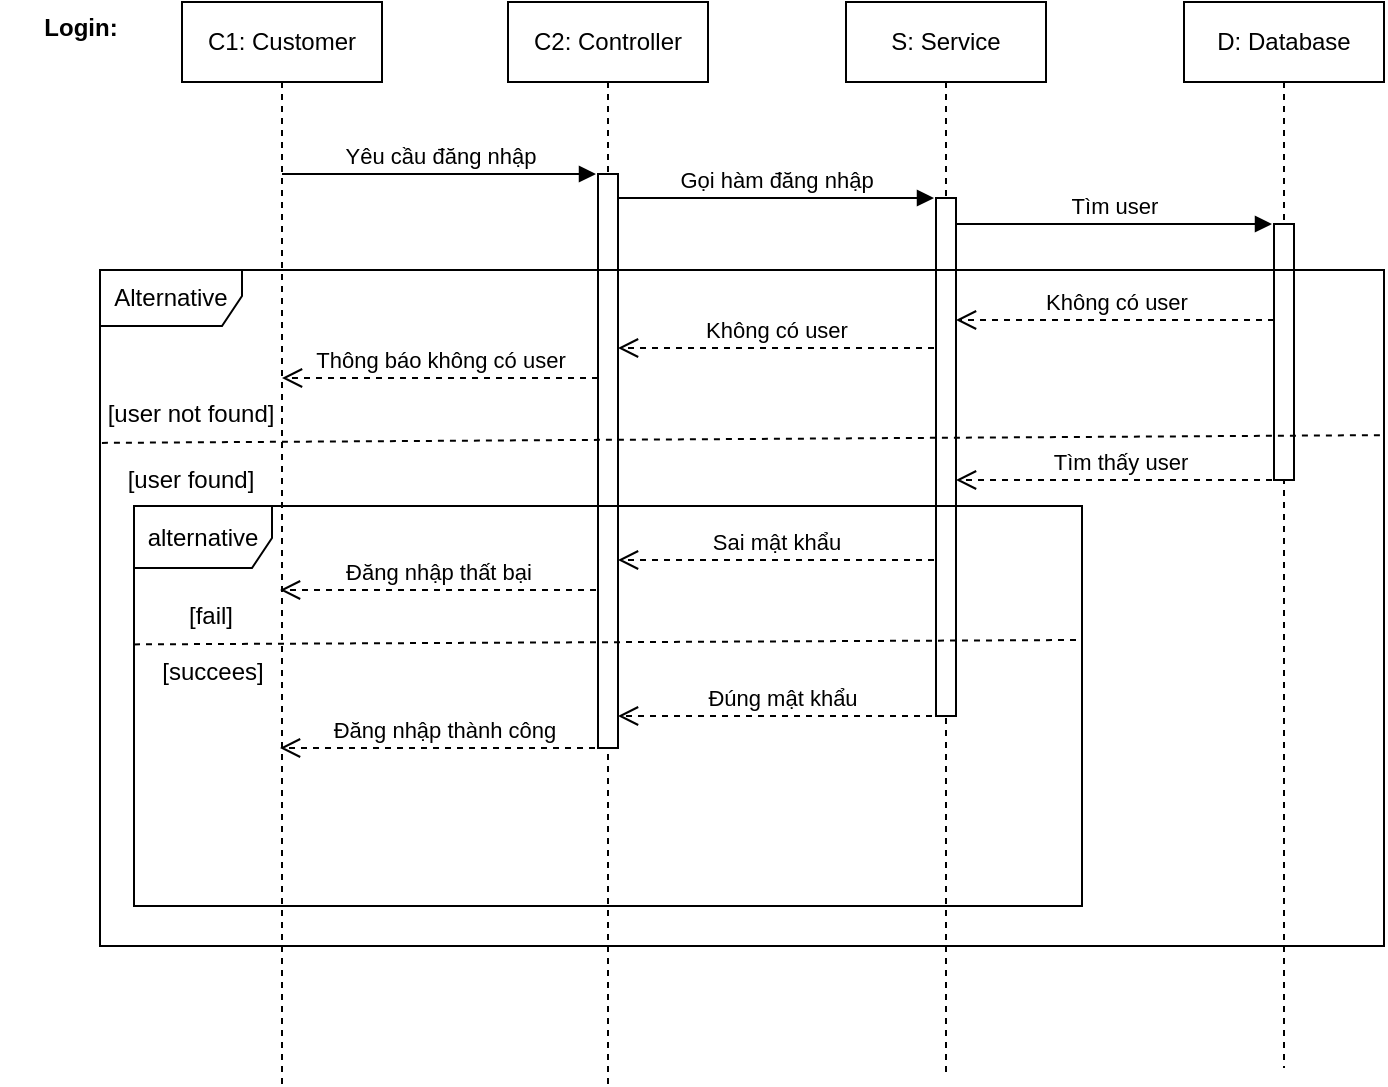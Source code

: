 <mxfile version="24.0.5" type="github" pages="5">
  <diagram name="Page-1" id="cwaftNqGGhww4dRxVNXx">
    <mxGraphModel dx="1008" dy="621" grid="0" gridSize="10" guides="1" tooltips="1" connect="1" arrows="1" fold="1" page="1" pageScale="1" pageWidth="850" pageHeight="1100" math="0" shadow="0">
      <root>
        <mxCell id="0" />
        <mxCell id="1" parent="0" />
        <mxCell id="pTzcrtFzbdBowhnePJDe-1" value="C2: Controller" style="shape=umlLifeline;perimeter=lifelinePerimeter;whiteSpace=wrap;html=1;container=1;dropTarget=0;collapsible=0;recursiveResize=0;outlineConnect=0;portConstraint=eastwest;newEdgeStyle={&quot;curved&quot;:0,&quot;rounded&quot;:0};" parent="1" vertex="1">
          <mxGeometry x="269" y="70" width="100" height="541" as="geometry" />
        </mxCell>
        <mxCell id="pTzcrtFzbdBowhnePJDe-43" value="" style="html=1;points=[[0,0,0,0,5],[0,1,0,0,-5],[1,0,0,0,5],[1,1,0,0,-5]];perimeter=orthogonalPerimeter;outlineConnect=0;targetShapes=umlLifeline;portConstraint=eastwest;newEdgeStyle={&quot;curved&quot;:0,&quot;rounded&quot;:0};" parent="pTzcrtFzbdBowhnePJDe-1" vertex="1">
          <mxGeometry x="45" y="86" width="10" height="287" as="geometry" />
        </mxCell>
        <mxCell id="pTzcrtFzbdBowhnePJDe-2" value="S: Service" style="shape=umlLifeline;perimeter=lifelinePerimeter;whiteSpace=wrap;html=1;container=1;dropTarget=0;collapsible=0;recursiveResize=0;outlineConnect=0;portConstraint=eastwest;newEdgeStyle={&quot;curved&quot;:0,&quot;rounded&quot;:0};" parent="1" vertex="1">
          <mxGeometry x="438" y="70" width="100" height="538" as="geometry" />
        </mxCell>
        <mxCell id="pTzcrtFzbdBowhnePJDe-42" value="" style="html=1;points=[[0,0,0,0,5],[0,1,0,0,-5],[1,0,0,0,5],[1,1,0,0,-5]];perimeter=orthogonalPerimeter;outlineConnect=0;targetShapes=umlLifeline;portConstraint=eastwest;newEdgeStyle={&quot;curved&quot;:0,&quot;rounded&quot;:0};" parent="pTzcrtFzbdBowhnePJDe-2" vertex="1">
          <mxGeometry x="45" y="98" width="10" height="259" as="geometry" />
        </mxCell>
        <mxCell id="pTzcrtFzbdBowhnePJDe-3" value="D: Database" style="shape=umlLifeline;perimeter=lifelinePerimeter;whiteSpace=wrap;html=1;container=1;dropTarget=0;collapsible=0;recursiveResize=0;outlineConnect=0;portConstraint=eastwest;newEdgeStyle={&quot;curved&quot;:0,&quot;rounded&quot;:0};" parent="1" vertex="1">
          <mxGeometry x="607" y="70" width="100" height="533" as="geometry" />
        </mxCell>
        <mxCell id="pTzcrtFzbdBowhnePJDe-41" value="" style="html=1;points=[[0,0,0,0,5],[0,1,0,0,-5],[1,0,0,0,5],[1,1,0,0,-5]];perimeter=orthogonalPerimeter;outlineConnect=0;targetShapes=umlLifeline;portConstraint=eastwest;newEdgeStyle={&quot;curved&quot;:0,&quot;rounded&quot;:0};" parent="pTzcrtFzbdBowhnePJDe-3" vertex="1">
          <mxGeometry x="45" y="111" width="10" height="128" as="geometry" />
        </mxCell>
        <mxCell id="pTzcrtFzbdBowhnePJDe-15" value="Login:" style="text;align=center;fontStyle=1;verticalAlign=middle;spacingLeft=3;spacingRight=3;strokeColor=none;rotatable=0;points=[[0,0.5],[1,0.5]];portConstraint=eastwest;html=1;" parent="1" vertex="1">
          <mxGeometry x="15" y="70" width="80" height="26" as="geometry" />
        </mxCell>
        <mxCell id="pTzcrtFzbdBowhnePJDe-19" value="Yêu cầu đăng nhập" style="html=1;verticalAlign=bottom;endArrow=block;curved=0;rounded=0;" parent="1" edge="1">
          <mxGeometry width="80" relative="1" as="geometry">
            <mxPoint x="156" y="156" as="sourcePoint" />
            <mxPoint x="313" y="156" as="targetPoint" />
          </mxGeometry>
        </mxCell>
        <mxCell id="pTzcrtFzbdBowhnePJDe-21" value="Gọi hàm đăng nhập" style="html=1;verticalAlign=bottom;endArrow=block;curved=0;rounded=0;" parent="1" edge="1">
          <mxGeometry width="80" relative="1" as="geometry">
            <mxPoint x="324" y="168" as="sourcePoint" />
            <mxPoint x="482" y="168" as="targetPoint" />
          </mxGeometry>
        </mxCell>
        <mxCell id="pTzcrtFzbdBowhnePJDe-23" value="Tìm user" style="html=1;verticalAlign=bottom;endArrow=block;curved=0;rounded=0;" parent="1" edge="1">
          <mxGeometry width="80" relative="1" as="geometry">
            <mxPoint x="493" y="181" as="sourcePoint" />
            <mxPoint x="651" y="181" as="targetPoint" />
          </mxGeometry>
        </mxCell>
        <mxCell id="pTzcrtFzbdBowhnePJDe-24" value="Alternative" style="shape=umlFrame;whiteSpace=wrap;html=1;pointerEvents=0;width=71;height=28;" parent="1" vertex="1">
          <mxGeometry x="65" y="204" width="642" height="338" as="geometry" />
        </mxCell>
        <mxCell id="pTzcrtFzbdBowhnePJDe-25" value="" style="endArrow=none;dashed=1;html=1;rounded=0;entryX=0.999;entryY=0.333;entryDx=0;entryDy=0;entryPerimeter=0;exitX=0.002;exitY=0.35;exitDx=0;exitDy=0;exitPerimeter=0;" parent="1" edge="1">
          <mxGeometry width="50" height="50" relative="1" as="geometry">
            <mxPoint x="65.964" y="290.44" as="sourcePoint" />
            <mxPoint x="706.038" y="286.564" as="targetPoint" />
          </mxGeometry>
        </mxCell>
        <mxCell id="pTzcrtFzbdBowhnePJDe-26" value="Không có user" style="html=1;verticalAlign=bottom;endArrow=open;dashed=1;endSize=8;curved=0;rounded=0;" parent="1" edge="1">
          <mxGeometry relative="1" as="geometry">
            <mxPoint x="652" y="229" as="sourcePoint" />
            <mxPoint x="493" y="229" as="targetPoint" />
          </mxGeometry>
        </mxCell>
        <mxCell id="pTzcrtFzbdBowhnePJDe-28" value="Không có user" style="html=1;verticalAlign=bottom;endArrow=open;dashed=1;endSize=8;curved=0;rounded=0;" parent="1" edge="1">
          <mxGeometry relative="1" as="geometry">
            <mxPoint x="482" y="243" as="sourcePoint" />
            <mxPoint x="324" y="243" as="targetPoint" />
          </mxGeometry>
        </mxCell>
        <mxCell id="pTzcrtFzbdBowhnePJDe-29" value="Thông báo không có user" style="html=1;verticalAlign=bottom;endArrow=open;dashed=1;endSize=8;curved=0;rounded=0;" parent="1" edge="1" target="mShX7puDQOMXR4Bg5KQO-1">
          <mxGeometry relative="1" as="geometry">
            <mxPoint x="314" y="258" as="sourcePoint" />
            <mxPoint x="154" y="258" as="targetPoint" />
          </mxGeometry>
        </mxCell>
        <mxCell id="pTzcrtFzbdBowhnePJDe-30" value="[user not found]" style="text;html=1;align=center;verticalAlign=middle;resizable=0;points=[];autosize=1;strokeColor=none;fillColor=none;" parent="1" vertex="1">
          <mxGeometry x="59" y="263" width="101" height="26" as="geometry" />
        </mxCell>
        <mxCell id="pTzcrtFzbdBowhnePJDe-31" value="[user found]" style="text;html=1;align=center;verticalAlign=middle;resizable=0;points=[];autosize=1;strokeColor=none;fillColor=none;" parent="1" vertex="1">
          <mxGeometry x="69" y="296" width="81" height="26" as="geometry" />
        </mxCell>
        <mxCell id="pTzcrtFzbdBowhnePJDe-32" value="Tìm thấy user" style="html=1;verticalAlign=bottom;endArrow=open;dashed=1;endSize=8;curved=0;rounded=0;" parent="1" edge="1">
          <mxGeometry relative="1" as="geometry">
            <mxPoint x="657" y="309" as="sourcePoint" />
            <mxPoint x="493" y="309" as="targetPoint" />
          </mxGeometry>
        </mxCell>
        <mxCell id="pTzcrtFzbdBowhnePJDe-33" value="alternative" style="shape=umlFrame;whiteSpace=wrap;html=1;pointerEvents=0;width=69;height=31;" parent="1" vertex="1">
          <mxGeometry x="82" y="322" width="474" height="200" as="geometry" />
        </mxCell>
        <mxCell id="pTzcrtFzbdBowhnePJDe-34" value="" style="endArrow=none;dashed=1;html=1;rounded=0;entryX=1;entryY=0.412;entryDx=0;entryDy=0;entryPerimeter=0;exitX=0.006;exitY=0.423;exitDx=0;exitDy=0;exitPerimeter=0;" parent="1" edge="1">
          <mxGeometry width="50" height="50" relative="1" as="geometry">
            <mxPoint x="82.004" y="391.2" as="sourcePoint" />
            <mxPoint x="553.16" y="389.0" as="targetPoint" />
          </mxGeometry>
        </mxCell>
        <mxCell id="pTzcrtFzbdBowhnePJDe-35" value="Sai mật khẩu" style="html=1;verticalAlign=bottom;endArrow=open;dashed=1;endSize=8;curved=0;rounded=0;" parent="1" edge="1">
          <mxGeometry relative="1" as="geometry">
            <mxPoint x="482" y="349" as="sourcePoint" />
            <mxPoint x="324" y="349" as="targetPoint" />
          </mxGeometry>
        </mxCell>
        <mxCell id="pTzcrtFzbdBowhnePJDe-36" value="Đúng mật khẩu" style="html=1;verticalAlign=bottom;endArrow=open;dashed=1;endSize=8;curved=0;rounded=0;" parent="1" edge="1">
          <mxGeometry relative="1" as="geometry">
            <mxPoint x="487" y="427" as="sourcePoint" />
            <mxPoint x="324" y="427" as="targetPoint" />
          </mxGeometry>
        </mxCell>
        <mxCell id="pTzcrtFzbdBowhnePJDe-37" value="Đăng nhập thất bại" style="html=1;verticalAlign=bottom;endArrow=open;dashed=1;endSize=8;curved=0;rounded=0;" parent="1" edge="1">
          <mxGeometry relative="1" as="geometry">
            <mxPoint x="313" y="364" as="sourcePoint" />
            <mxPoint x="155" y="364" as="targetPoint" />
          </mxGeometry>
        </mxCell>
        <mxCell id="pTzcrtFzbdBowhnePJDe-38" value="[fail]" style="text;html=1;align=center;verticalAlign=middle;resizable=0;points=[];autosize=1;strokeColor=none;fillColor=none;" parent="1" vertex="1">
          <mxGeometry x="100" y="364" width="40" height="26" as="geometry" />
        </mxCell>
        <mxCell id="pTzcrtFzbdBowhnePJDe-39" value="[succees]" style="text;html=1;align=center;verticalAlign=middle;resizable=0;points=[];autosize=1;strokeColor=none;fillColor=none;" parent="1" vertex="1">
          <mxGeometry x="86" y="392" width="69" height="26" as="geometry" />
        </mxCell>
        <mxCell id="pTzcrtFzbdBowhnePJDe-40" value="Đăng nhập thành công" style="html=1;verticalAlign=bottom;endArrow=open;dashed=1;endSize=8;curved=0;rounded=0;" parent="1" edge="1">
          <mxGeometry relative="1" as="geometry">
            <mxPoint x="318.5" y="443" as="sourcePoint" />
            <mxPoint x="155" y="443" as="targetPoint" />
          </mxGeometry>
        </mxCell>
        <mxCell id="mShX7puDQOMXR4Bg5KQO-1" value="C1: Customer" style="shape=umlLifeline;perimeter=lifelinePerimeter;whiteSpace=wrap;html=1;container=1;dropTarget=0;collapsible=0;recursiveResize=0;outlineConnect=0;portConstraint=eastwest;newEdgeStyle={&quot;curved&quot;:0,&quot;rounded&quot;:0};" vertex="1" parent="1">
          <mxGeometry x="106" y="70" width="100" height="541" as="geometry" />
        </mxCell>
      </root>
    </mxGraphModel>
  </diagram>
  <diagram id="3OMYSRjfWFbuk1asNvr9" name="Page-2">
    <mxGraphModel dx="1008" dy="621" grid="0" gridSize="10" guides="1" tooltips="1" connect="1" arrows="1" fold="1" page="1" pageScale="1" pageWidth="850" pageHeight="1100" math="0" shadow="0">
      <root>
        <mxCell id="0" />
        <mxCell id="1" parent="0" />
        <mxCell id="3aJVMKfqxBThzICZvEiC-2" value="Register:" style="text;align=center;fontStyle=1;verticalAlign=middle;spacingLeft=3;spacingRight=3;strokeColor=none;rotatable=0;points=[[0,0.5],[1,0.5]];portConstraint=eastwest;html=1;" parent="1" vertex="1">
          <mxGeometry x="50" y="66" width="80" height="26" as="geometry" />
        </mxCell>
        <mxCell id="3aJVMKfqxBThzICZvEiC-3" value="" style="shape=umlActor;verticalLabelPosition=bottom;verticalAlign=top;html=1;" parent="1" vertex="1">
          <mxGeometry x="162" y="49" width="30" height="60" as="geometry" />
        </mxCell>
        <mxCell id="3aJVMKfqxBThzICZvEiC-4" value="Controller" style="shape=umlLifeline;perimeter=lifelinePerimeter;whiteSpace=wrap;html=1;container=1;dropTarget=0;collapsible=0;recursiveResize=0;outlineConnect=0;portConstraint=eastwest;newEdgeStyle={&quot;curved&quot;:0,&quot;rounded&quot;:0};" parent="1" vertex="1">
          <mxGeometry x="310" y="66" width="100" height="518" as="geometry" />
        </mxCell>
        <mxCell id="luNL7G60QmKksh0flOeq-3" value="" style="html=1;points=[[0,0,0,0,5],[0,1,0,0,-5],[1,0,0,0,5],[1,1,0,0,-5]];perimeter=orthogonalPerimeter;outlineConnect=0;targetShapes=umlLifeline;portConstraint=eastwest;newEdgeStyle={&quot;curved&quot;:0,&quot;rounded&quot;:0};" parent="3aJVMKfqxBThzICZvEiC-4" vertex="1">
          <mxGeometry x="45" y="76" width="10" height="333" as="geometry" />
        </mxCell>
        <mxCell id="3aJVMKfqxBThzICZvEiC-8" value="Service" style="shape=umlLifeline;perimeter=lifelinePerimeter;whiteSpace=wrap;html=1;container=1;dropTarget=0;collapsible=0;recursiveResize=0;outlineConnect=0;portConstraint=eastwest;newEdgeStyle={&quot;curved&quot;:0,&quot;rounded&quot;:0};" parent="1" vertex="1">
          <mxGeometry x="500" y="66" width="100" height="520" as="geometry" />
        </mxCell>
        <mxCell id="luNL7G60QmKksh0flOeq-4" value="" style="html=1;points=[[0,0,0,0,5],[0,1,0,0,-5],[1,0,0,0,5],[1,1,0,0,-5]];perimeter=orthogonalPerimeter;outlineConnect=0;targetShapes=umlLifeline;portConstraint=eastwest;newEdgeStyle={&quot;curved&quot;:0,&quot;rounded&quot;:0};" parent="3aJVMKfqxBThzICZvEiC-8" vertex="1">
          <mxGeometry x="45" y="86" width="10" height="296" as="geometry" />
        </mxCell>
        <mxCell id="3aJVMKfqxBThzICZvEiC-9" value="Database" style="shape=umlLifeline;perimeter=lifelinePerimeter;whiteSpace=wrap;html=1;container=1;dropTarget=0;collapsible=0;recursiveResize=0;outlineConnect=0;portConstraint=eastwest;newEdgeStyle={&quot;curved&quot;:0,&quot;rounded&quot;:0};" parent="1" vertex="1">
          <mxGeometry x="690" y="66" width="100" height="522" as="geometry" />
        </mxCell>
        <mxCell id="vARLfgd9JQiIccO074OO-2" value="" style="html=1;points=[[0,0,0,0,5],[0,1,0,0,-5],[1,0,0,0,5],[1,1,0,0,-5]];perimeter=orthogonalPerimeter;outlineConnect=0;targetShapes=umlLifeline;portConstraint=eastwest;newEdgeStyle={&quot;curved&quot;:0,&quot;rounded&quot;:0};" parent="3aJVMKfqxBThzICZvEiC-9" vertex="1">
          <mxGeometry x="45" y="101" width="10" height="140" as="geometry" />
        </mxCell>
        <mxCell id="3aJVMKfqxBThzICZvEiC-10" value="" style="endArrow=none;dashed=1;html=1;rounded=0;" parent="1" edge="1">
          <mxGeometry width="50" height="50" relative="1" as="geometry">
            <mxPoint x="176" y="581" as="sourcePoint" />
            <mxPoint x="176" y="108" as="targetPoint" />
          </mxGeometry>
        </mxCell>
        <mxCell id="S4E_M0CK6UEOrkPLWDfc-3" value="Đăng ký" style="html=1;verticalAlign=bottom;endArrow=block;curved=0;rounded=0;" parent="1" edge="1">
          <mxGeometry width="80" relative="1" as="geometry">
            <mxPoint x="176" y="142" as="sourcePoint" />
            <mxPoint x="355" y="142" as="targetPoint" />
          </mxGeometry>
        </mxCell>
        <mxCell id="1URZDhhv0FPyrhOlMkhB-1" value="Kiểm tra user name" style="html=1;verticalAlign=bottom;endArrow=block;curved=0;rounded=0;" parent="1" edge="1">
          <mxGeometry width="80" relative="1" as="geometry">
            <mxPoint x="365" y="152" as="sourcePoint" />
            <mxPoint x="544" y="152" as="targetPoint" />
          </mxGeometry>
        </mxCell>
        <mxCell id="1URZDhhv0FPyrhOlMkhB-2" value="Kiểm tra user name" style="html=1;verticalAlign=bottom;endArrow=block;curved=0;rounded=0;" parent="1" edge="1">
          <mxGeometry width="80" relative="1" as="geometry">
            <mxPoint x="555" y="167" as="sourcePoint" />
            <mxPoint x="735" y="167" as="targetPoint" />
          </mxGeometry>
        </mxCell>
        <mxCell id="STFCBAUSivm89W2hZOca-1" value="Alternative" style="shape=umlFrame;whiteSpace=wrap;html=1;pointerEvents=0;width=83;height=32;" parent="1" vertex="1">
          <mxGeometry x="67" y="186" width="703" height="362" as="geometry" />
        </mxCell>
        <mxCell id="STFCBAUSivm89W2hZOca-2" value="" style="endArrow=none;dashed=1;html=1;rounded=0;entryX=0.999;entryY=0.554;entryDx=0;entryDy=0;entryPerimeter=0;exitX=-0.001;exitY=0.544;exitDx=0;exitDy=0;exitPerimeter=0;" parent="1" edge="1">
          <mxGeometry width="50" height="50" relative="1" as="geometry">
            <mxPoint x="66.997" y="280.996" as="sourcePoint" />
            <mxPoint x="769.997" y="284.186" as="targetPoint" />
          </mxGeometry>
        </mxCell>
        <mxCell id="STFCBAUSivm89W2hZOca-5" value="[Unavailable&amp;nbsp;&lt;div&gt;user name]&lt;/div&gt;" style="text;html=1;align=center;verticalAlign=middle;resizable=0;points=[];autosize=1;strokeColor=none;fillColor=none;" parent="1" vertex="1">
          <mxGeometry x="80" y="215" width="87" height="41" as="geometry" />
        </mxCell>
        <mxCell id="STFCBAUSivm89W2hZOca-6" value="User name đã được sử dụng" style="html=1;verticalAlign=bottom;endArrow=open;dashed=1;endSize=8;curved=0;rounded=0;" parent="1" edge="1">
          <mxGeometry relative="1" as="geometry">
            <mxPoint x="734" y="215" as="sourcePoint" />
            <mxPoint x="555" y="215" as="targetPoint" />
          </mxGeometry>
        </mxCell>
        <mxCell id="STFCBAUSivm89W2hZOca-7" value="User name đã được sử dụng" style="html=1;verticalAlign=bottom;endArrow=open;dashed=1;endSize=8;curved=0;rounded=0;" parent="1" edge="1">
          <mxGeometry relative="1" as="geometry">
            <mxPoint x="545" y="235" as="sourcePoint" />
            <mxPoint x="365" y="235" as="targetPoint" />
          </mxGeometry>
        </mxCell>
        <mxCell id="STFCBAUSivm89W2hZOca-8" value="User name đã được sử dụng" style="html=1;verticalAlign=bottom;endArrow=open;dashed=1;endSize=8;curved=0;rounded=0;" parent="1" edge="1">
          <mxGeometry relative="1" as="geometry">
            <mxPoint x="355" y="253" as="sourcePoint" />
            <mxPoint x="176" y="253" as="targetPoint" />
          </mxGeometry>
        </mxCell>
        <mxCell id="8PIVx1KHlJpuERlGhp0K-1" value="[Available&amp;nbsp;&lt;div&gt;user name]&lt;/div&gt;" style="text;html=1;align=center;verticalAlign=middle;resizable=0;points=[];autosize=1;strokeColor=none;fillColor=none;" parent="1" vertex="1">
          <mxGeometry x="85" y="286" width="78" height="41" as="geometry" />
        </mxCell>
        <mxCell id="Bja4WDu9XVbci_J9xAj9-1" value="Alternative" style="shape=umlFrame;whiteSpace=wrap;html=1;pointerEvents=0;width=68;height=31;" parent="1" vertex="1">
          <mxGeometry x="101" y="327" width="494" height="189" as="geometry" />
        </mxCell>
        <mxCell id="Bja4WDu9XVbci_J9xAj9-3" value="" style="endArrow=none;dashed=1;html=1;rounded=0;entryX=0.998;entryY=0.405;entryDx=0;entryDy=0;entryPerimeter=0;exitX=-0.001;exitY=0.513;exitDx=0;exitDy=0;exitPerimeter=0;" parent="1" edge="1">
          <mxGeometry width="50" height="50" relative="1" as="geometry">
            <mxPoint x="100.996" y="414.003" as="sourcePoint" />
            <mxPoint x="594.252" y="414.535" as="targetPoint" />
          </mxGeometry>
        </mxCell>
        <mxCell id="Bja4WDu9XVbci_J9xAj9-4" value="Mật khẩu không đủ mạnh" style="html=1;verticalAlign=bottom;endArrow=open;dashed=1;endSize=8;curved=0;rounded=0;" parent="1" edge="1">
          <mxGeometry relative="1" as="geometry">
            <mxPoint x="545" y="349" as="sourcePoint" />
            <mxPoint x="365" y="349" as="targetPoint" />
          </mxGeometry>
        </mxCell>
        <mxCell id="Bja4WDu9XVbci_J9xAj9-5" value="&lt;span style=&quot;color: rgb(0, 0, 0); font-family: Helvetica; font-size: 12px; font-style: normal; font-variant-ligatures: normal; font-variant-caps: normal; font-weight: 400; letter-spacing: normal; orphans: 2; text-align: center; text-indent: 0px; text-transform: none; widows: 2; word-spacing: 0px; -webkit-text-stroke-width: 0px; white-space: nowrap; background-color: rgb(251, 251, 251); text-decoration-thickness: initial; text-decoration-style: initial; text-decoration-color: initial; display: inline !important; float: none;&quot;&gt;[Mật khẩu&lt;/span&gt;&lt;div&gt;&lt;span style=&quot;color: rgb(0, 0, 0); font-family: Helvetica; font-size: 12px; font-style: normal; font-variant-ligatures: normal; font-variant-caps: normal; font-weight: 400; letter-spacing: normal; orphans: 2; text-align: center; text-indent: 0px; text-transform: none; widows: 2; word-spacing: 0px; -webkit-text-stroke-width: 0px; white-space: nowrap; background-color: rgb(251, 251, 251); text-decoration-thickness: initial; text-decoration-style: initial; text-decoration-color: initial; display: inline !important; float: none;&quot;&gt;&amp;nbsp;yếu&lt;/span&gt;&lt;span style=&quot;text-align: center; text-wrap: nowrap;&quot;&gt;]&lt;/span&gt;&lt;/div&gt;" style="text;whiteSpace=wrap;html=1;" parent="1" vertex="1">
          <mxGeometry x="107" y="359" width="60" height="49" as="geometry" />
        </mxCell>
        <mxCell id="Bja4WDu9XVbci_J9xAj9-6" value="Mật khẩu không đủ mạnh" style="html=1;verticalAlign=bottom;endArrow=open;dashed=1;endSize=8;curved=0;rounded=0;" parent="1" edge="1">
          <mxGeometry relative="1" as="geometry">
            <mxPoint x="354" y="372" as="sourcePoint" />
            <mxPoint x="175" y="372" as="targetPoint" />
          </mxGeometry>
        </mxCell>
        <mxCell id="Bja4WDu9XVbci_J9xAj9-7" value="Mật khẩu đạt yêu cầu" style="html=1;verticalAlign=bottom;endArrow=open;dashed=1;endSize=8;curved=0;rounded=0;" parent="1" edge="1">
          <mxGeometry relative="1" as="geometry">
            <mxPoint x="550" y="448" as="sourcePoint" />
            <mxPoint x="365" y="448" as="targetPoint" />
          </mxGeometry>
        </mxCell>
        <mxCell id="Bja4WDu9XVbci_J9xAj9-8" value="Tạo tài khoản thành công" style="html=1;verticalAlign=bottom;endArrow=open;dashed=1;endSize=8;curved=0;rounded=0;" parent="1" edge="1">
          <mxGeometry relative="1" as="geometry">
            <mxPoint x="360" y="475" as="sourcePoint" />
            <mxPoint x="175" y="475" as="targetPoint" />
          </mxGeometry>
        </mxCell>
        <mxCell id="1w6lyEuMZ1v2bCtIiZYA-1" value="&lt;span style=&quot;color: rgb(0, 0, 0); font-family: Helvetica; font-size: 12px; font-style: normal; font-variant-ligatures: normal; font-variant-caps: normal; font-weight: 400; letter-spacing: normal; orphans: 2; text-align: center; text-indent: 0px; text-transform: none; widows: 2; word-spacing: 0px; -webkit-text-stroke-width: 0px; white-space: nowrap; background-color: rgb(251, 251, 251); text-decoration-thickness: initial; text-decoration-style: initial; text-decoration-color: initial; display: inline !important; float: none;&quot;&gt;[Mật khẩu&lt;/span&gt;&lt;div&gt;&lt;span style=&quot;color: rgb(0, 0, 0); font-family: Helvetica; font-size: 12px; font-style: normal; font-variant-ligatures: normal; font-variant-caps: normal; font-weight: 400; letter-spacing: normal; orphans: 2; text-align: center; text-indent: 0px; text-transform: none; widows: 2; word-spacing: 0px; -webkit-text-stroke-width: 0px; white-space: nowrap; background-color: rgb(251, 251, 251); text-decoration-thickness: initial; text-decoration-style: initial; text-decoration-color: initial; display: inline !important; float: none;&quot;&gt;&amp;nbsp;đạt yêu cầu&lt;/span&gt;&lt;span style=&quot;text-align: center; text-wrap: nowrap;&quot;&gt;]&lt;/span&gt;&lt;/div&gt;" style="text;whiteSpace=wrap;html=1;" parent="1" vertex="1">
          <mxGeometry x="107" y="424" width="60" height="46" as="geometry" />
        </mxCell>
        <mxCell id="vARLfgd9JQiIccO074OO-1" value="User name chưa được sử dụng" style="html=1;verticalAlign=bottom;endArrow=open;dashed=1;endSize=8;curved=0;rounded=0;" parent="1" edge="1">
          <mxGeometry relative="1" as="geometry">
            <mxPoint x="739" y="307" as="sourcePoint" />
            <mxPoint x="556" y="306.08" as="targetPoint" />
          </mxGeometry>
        </mxCell>
      </root>
    </mxGraphModel>
  </diagram>
  <diagram id="ymdcr6ttHr5MZGrwL6sr" name="Page-3">
    <mxGraphModel dx="1008" dy="621" grid="0" gridSize="10" guides="1" tooltips="1" connect="1" arrows="1" fold="1" page="1" pageScale="1" pageWidth="850" pageHeight="1100" math="0" shadow="0">
      <root>
        <mxCell id="0" />
        <mxCell id="1" parent="0" />
      </root>
    </mxGraphModel>
  </diagram>
  <diagram id="BAoInbLnMSZptyBgoAxC" name="Page-4">
    <mxGraphModel dx="1008" dy="621" grid="0" gridSize="10" guides="1" tooltips="1" connect="1" arrows="1" fold="1" page="1" pageScale="1" pageWidth="850" pageHeight="1100" math="0" shadow="0">
      <root>
        <mxCell id="0" />
        <mxCell id="1" parent="0" />
        <mxCell id="dbqPF2tTE_mYcmeO5XHI-1" value="Service" style="shape=umlLifeline;perimeter=lifelinePerimeter;whiteSpace=wrap;html=1;container=1;dropTarget=0;collapsible=0;recursiveResize=0;outlineConnect=0;portConstraint=eastwest;newEdgeStyle={&quot;curved&quot;:0,&quot;rounded&quot;:0};" parent="1" vertex="1">
          <mxGeometry x="243" y="70" width="100" height="538" as="geometry" />
        </mxCell>
        <mxCell id="pWkIxEGvi518c97Rtu8X-1" value="Database" style="shape=umlLifeline;perimeter=lifelinePerimeter;whiteSpace=wrap;html=1;container=1;dropTarget=0;collapsible=0;recursiveResize=0;outlineConnect=0;portConstraint=eastwest;newEdgeStyle={&quot;curved&quot;:0,&quot;rounded&quot;:0};" parent="1" vertex="1">
          <mxGeometry x="607" y="70" width="100" height="533" as="geometry" />
        </mxCell>
        <mxCell id="pWkIxEGvi518c97Rtu8X-3" value="Search engine" style="shape=umlLifeline;perimeter=lifelinePerimeter;whiteSpace=wrap;html=1;container=1;dropTarget=0;collapsible=0;recursiveResize=0;outlineConnect=0;portConstraint=eastwest;newEdgeStyle={&quot;curved&quot;:0,&quot;rounded&quot;:0};" parent="1" vertex="1">
          <mxGeometry x="425" y="70" width="100" height="533" as="geometry" />
        </mxCell>
        <mxCell id="ZQROSJF-FLvIV9nCEFiE-1" value="Tìm user" style="html=1;verticalAlign=bottom;endArrow=block;curved=0;rounded=0;" parent="1" target="pWkIxEGvi518c97Rtu8X-3" edge="1">
          <mxGeometry width="80" relative="1" as="geometry">
            <mxPoint x="292" y="154" as="sourcePoint" />
            <mxPoint x="450" y="154" as="targetPoint" />
          </mxGeometry>
        </mxCell>
        <mxCell id="ZQROSJF-FLvIV9nCEFiE-2" value="Loop" style="shape=umlFrame;whiteSpace=wrap;html=1;pointerEvents=0;width=69;height=32;" parent="1" vertex="1">
          <mxGeometry x="149" y="181" width="571" height="215" as="geometry" />
        </mxCell>
        <mxCell id="ZQROSJF-FLvIV9nCEFiE-4" value="" style="endArrow=none;dashed=1;html=1;rounded=0;entryX=1.001;entryY=0.676;entryDx=0;entryDy=0;entryPerimeter=0;exitX=-0.002;exitY=0.678;exitDx=0;exitDy=0;exitPerimeter=0;" parent="1" source="ZQROSJF-FLvIV9nCEFiE-2" target="ZQROSJF-FLvIV9nCEFiE-2" edge="1">
          <mxGeometry width="50" height="50" relative="1" as="geometry">
            <mxPoint x="180" y="435" as="sourcePoint" />
            <mxPoint x="613" y="292" as="targetPoint" />
          </mxGeometry>
        </mxCell>
        <mxCell id="ZQROSJF-FLvIV9nCEFiE-5" value="[Has next]" style="text;html=1;align=center;verticalAlign=middle;whiteSpace=wrap;rounded=0;" parent="1" vertex="1">
          <mxGeometry x="224" y="181" width="60" height="30" as="geometry" />
        </mxCell>
        <mxCell id="Q8IZt-Kr3CMM2CScACaB-1" value="[End reached]" style="text;html=1;align=center;verticalAlign=middle;whiteSpace=wrap;rounded=0;" parent="1" vertex="1">
          <mxGeometry x="210" y="320.5" width="88" height="32" as="geometry" />
        </mxCell>
        <mxCell id="wwd2cz5WHSYf7LStczPQ-1" value="Gọi user kế tiếp" style="html=1;verticalAlign=bottom;endArrow=block;curved=0;rounded=0;" parent="1" edge="1">
          <mxGeometry x="-0.001" width="80" relative="1" as="geometry">
            <mxPoint x="475" y="202" as="sourcePoint" />
            <mxPoint x="658" y="202" as="targetPoint" />
            <mxPoint as="offset" />
          </mxGeometry>
        </mxCell>
        <mxCell id="wwd2cz5WHSYf7LStczPQ-2" value="Trả về user kế tiếp" style="html=1;verticalAlign=bottom;endArrow=open;dashed=1;endSize=8;curved=0;rounded=0;" parent="1" edge="1">
          <mxGeometry x="0.002" relative="1" as="geometry">
            <mxPoint x="655.5" y="250" as="sourcePoint" />
            <mxPoint x="473" y="250" as="targetPoint" />
            <mxPoint as="offset" />
          </mxGeometry>
        </mxCell>
        <mxCell id="wwd2cz5WHSYf7LStczPQ-4" value="Break" style="shape=umlFrame;whiteSpace=wrap;html=1;pointerEvents=0;" parent="1" vertex="1">
          <mxGeometry x="217" y="226" width="452" height="78" as="geometry" />
        </mxCell>
        <mxCell id="wwd2cz5WHSYf7LStczPQ-6" value="[Found]" style="text;html=1;align=center;verticalAlign=middle;whiteSpace=wrap;rounded=0;" parent="1" vertex="1">
          <mxGeometry x="222" y="273.5" width="60" height="30" as="geometry" />
        </mxCell>
        <mxCell id="wwd2cz5WHSYf7LStczPQ-7" value="User found" style="html=1;verticalAlign=bottom;endArrow=open;dashed=1;endSize=8;curved=0;rounded=0;" parent="1" edge="1">
          <mxGeometry x="0.002" relative="1" as="geometry">
            <mxPoint x="474.5" y="273.5" as="sourcePoint" />
            <mxPoint x="292" y="273.5" as="targetPoint" />
            <mxPoint as="offset" />
          </mxGeometry>
        </mxCell>
        <mxCell id="3Jh9aSdtTcJ8P1a_uFVc-2" value="User not found" style="html=1;verticalAlign=bottom;endArrow=open;dashed=1;endSize=8;curved=0;rounded=0;" parent="1" edge="1">
          <mxGeometry x="0.002" relative="1" as="geometry">
            <mxPoint x="475.5" y="362" as="sourcePoint" />
            <mxPoint x="293" y="362" as="targetPoint" />
            <mxPoint as="offset" />
          </mxGeometry>
        </mxCell>
        <mxCell id="3Jh9aSdtTcJ8P1a_uFVc-3" value="Find user:" style="text;align=center;fontStyle=1;verticalAlign=middle;spacingLeft=3;spacingRight=3;strokeColor=none;rotatable=0;points=[[0,0.5],[1,0.5]];portConstraint=eastwest;html=1;" parent="1" vertex="1">
          <mxGeometry x="37" y="75" width="80" height="26" as="geometry" />
        </mxCell>
      </root>
    </mxGraphModel>
  </diagram>
  <diagram id="NtkK0kqPwXHkxU3P69zy" name="Page-5">
    <mxGraphModel dx="1008" dy="621" grid="0" gridSize="10" guides="1" tooltips="1" connect="1" arrows="1" fold="1" page="1" pageScale="1" pageWidth="850" pageHeight="1100" math="0" shadow="0">
      <root>
        <mxCell id="0" />
        <mxCell id="1" parent="0" />
        <mxCell id="QWxy1KFmaCDsapZR-MUG-33" value="" style="rounded=0;whiteSpace=wrap;html=1;fillColor=none;" parent="1" vertex="1">
          <mxGeometry x="175" y="58" width="662" height="456" as="geometry" />
        </mxCell>
        <mxCell id="QWxy1KFmaCDsapZR-MUG-1" value="Class member" style="shape=umlActor;verticalLabelPosition=bottom;verticalAlign=top;html=1;" parent="1" vertex="1">
          <mxGeometry x="57" y="325" width="30" height="61" as="geometry" />
        </mxCell>
        <mxCell id="QWxy1KFmaCDsapZR-MUG-2" value="Đăng nhập" style="ellipse;whiteSpace=wrap;html=1;" parent="1" vertex="1">
          <mxGeometry x="216" y="325" width="140" height="70" as="geometry" />
        </mxCell>
        <mxCell id="QWxy1KFmaCDsapZR-MUG-8" value="" style="endArrow=none;html=1;rounded=0;entryX=0;entryY=0.5;entryDx=0;entryDy=0;exitX=0.52;exitY=0.596;exitDx=0;exitDy=0;exitPerimeter=0;" parent="1" source="QWxy1KFmaCDsapZR-MUG-1" target="QWxy1KFmaCDsapZR-MUG-2" edge="1">
          <mxGeometry width="50" height="50" relative="1" as="geometry">
            <mxPoint x="132" y="361" as="sourcePoint" />
            <mxPoint x="428" y="314" as="targetPoint" />
          </mxGeometry>
        </mxCell>
        <mxCell id="QWxy1KFmaCDsapZR-MUG-10" value="" style="endArrow=none;html=1;rounded=0;exitX=0.517;exitY=0.603;exitDx=0;exitDy=0;exitPerimeter=0;entryX=0;entryY=0.5;entryDx=0;entryDy=0;" parent="1" source="QWxy1KFmaCDsapZR-MUG-1" target="QWxy1KFmaCDsapZR-MUG-11" edge="1">
          <mxGeometry width="50" height="50" relative="1" as="geometry">
            <mxPoint x="139" y="371" as="sourcePoint" />
            <mxPoint x="237" y="272" as="targetPoint" />
          </mxGeometry>
        </mxCell>
        <mxCell id="QWxy1KFmaCDsapZR-MUG-11" value="Đăng ký" style="ellipse;whiteSpace=wrap;html=1;" parent="1" vertex="1">
          <mxGeometry x="216" y="213" width="140" height="70" as="geometry" />
        </mxCell>
        <mxCell id="QWxy1KFmaCDsapZR-MUG-14" value="Thêm tài khoản" style="ellipse;whiteSpace=wrap;html=1;" parent="1" vertex="1">
          <mxGeometry x="452" y="122" width="140" height="70" as="geometry" />
        </mxCell>
        <mxCell id="QWxy1KFmaCDsapZR-MUG-16" value="&amp;lt;&amp;lt;extend&amp;gt;&amp;gt;" style="html=1;verticalAlign=bottom;endArrow=open;dashed=1;endSize=8;curved=0;rounded=0;exitX=1;exitY=0.5;exitDx=0;exitDy=0;entryX=0;entryY=0.5;entryDx=0;entryDy=0;" parent="1" source="QWxy1KFmaCDsapZR-MUG-11" target="QWxy1KFmaCDsapZR-MUG-14" edge="1">
          <mxGeometry relative="1" as="geometry">
            <mxPoint x="328" y="323" as="sourcePoint" />
            <mxPoint x="248" y="323" as="targetPoint" />
          </mxGeometry>
        </mxCell>
        <mxCell id="QWxy1KFmaCDsapZR-MUG-19" value="Điểm danh" style="ellipse;whiteSpace=wrap;html=1;" parent="1" vertex="1">
          <mxGeometry x="452" y="325" width="140" height="70" as="geometry" />
        </mxCell>
        <mxCell id="QWxy1KFmaCDsapZR-MUG-20" value="" style="endArrow=none;html=1;rounded=0;exitX=1;exitY=0.5;exitDx=0;exitDy=0;entryX=0;entryY=0.5;entryDx=0;entryDy=0;" parent="1" source="QWxy1KFmaCDsapZR-MUG-2" target="QWxy1KFmaCDsapZR-MUG-19" edge="1">
          <mxGeometry width="50" height="50" relative="1" as="geometry">
            <mxPoint x="263" y="348" as="sourcePoint" />
            <mxPoint x="313" y="298" as="targetPoint" />
          </mxGeometry>
        </mxCell>
        <mxCell id="QWxy1KFmaCDsapZR-MUG-21" value="Nhắn tin" style="ellipse;whiteSpace=wrap;html=1;" parent="1" vertex="1">
          <mxGeometry x="452" y="224" width="140" height="70" as="geometry" />
        </mxCell>
        <mxCell id="QWxy1KFmaCDsapZR-MUG-22" value="" style="endArrow=none;html=1;rounded=0;exitX=1;exitY=0.5;exitDx=0;exitDy=0;entryX=0;entryY=0.5;entryDx=0;entryDy=0;" parent="1" source="QWxy1KFmaCDsapZR-MUG-2" target="QWxy1KFmaCDsapZR-MUG-21" edge="1">
          <mxGeometry width="50" height="50" relative="1" as="geometry">
            <mxPoint x="263" y="348" as="sourcePoint" />
            <mxPoint x="313" y="298" as="targetPoint" />
          </mxGeometry>
        </mxCell>
        <mxCell id="QWxy1KFmaCDsapZR-MUG-23" value="Thanh toán học phí" style="ellipse;whiteSpace=wrap;html=1;" parent="1" vertex="1">
          <mxGeometry x="452" y="426" width="140" height="70" as="geometry" />
        </mxCell>
        <mxCell id="QWxy1KFmaCDsapZR-MUG-25" value="" style="endArrow=none;html=1;rounded=0;entryX=0;entryY=0.5;entryDx=0;entryDy=0;exitX=1;exitY=0.5;exitDx=0;exitDy=0;" parent="1" source="QWxy1KFmaCDsapZR-MUG-2" target="QWxy1KFmaCDsapZR-MUG-23" edge="1">
          <mxGeometry width="50" height="50" relative="1" as="geometry">
            <mxPoint x="358" y="362" as="sourcePoint" />
            <mxPoint x="462" y="370" as="targetPoint" />
          </mxGeometry>
        </mxCell>
        <mxCell id="QWxy1KFmaCDsapZR-MUG-29" value="&lt;font style=&quot;font-size: 14px;&quot;&gt;Quản lý lớp học&lt;/font&gt;" style="text;align=center;fontStyle=1;verticalAlign=middle;spacingLeft=3;spacingRight=3;strokeColor=none;rotatable=0;points=[[0,0.5],[1,0.5]];portConstraint=eastwest;html=1;" parent="1" vertex="1">
          <mxGeometry x="460" y="74" width="80" height="26" as="geometry" />
        </mxCell>
        <mxCell id="QWxy1KFmaCDsapZR-MUG-31" value="&amp;lt;&amp;lt;extend&amp;gt;&amp;gt;" style="html=1;verticalAlign=bottom;endArrow=open;dashed=1;endSize=8;curved=0;rounded=0;exitX=1;exitY=0.5;exitDx=0;exitDy=0;entryX=0;entryY=0.5;entryDx=0;entryDy=0;" parent="1" source="QWxy1KFmaCDsapZR-MUG-19" target="QWxy1KFmaCDsapZR-MUG-32" edge="1">
          <mxGeometry relative="1" as="geometry">
            <mxPoint x="366" y="258" as="sourcePoint" />
            <mxPoint x="677" y="358" as="targetPoint" />
          </mxGeometry>
        </mxCell>
        <mxCell id="QWxy1KFmaCDsapZR-MUG-32" value="Ghi nhận điểm danh" style="ellipse;whiteSpace=wrap;html=1;" parent="1" vertex="1">
          <mxGeometry x="677" y="325" width="140" height="70" as="geometry" />
        </mxCell>
        <mxCell id="g1rGy--kTC0d8uv9THiM-1" value="Teacher" style="shape=umlActor;verticalLabelPosition=top;verticalAlign=bottom;html=1;outlineConnect=0;labelPosition=center;align=center;" vertex="1" parent="1">
          <mxGeometry x="97" y="153" width="30" height="60" as="geometry" />
        </mxCell>
        <mxCell id="g1rGy--kTC0d8uv9THiM-8" value="Student" style="shape=umlActor;verticalLabelPosition=top;verticalAlign=bottom;html=1;outlineConnect=0;horizontal=1;labelPosition=center;align=center;" vertex="1" parent="1">
          <mxGeometry x="19" y="153" width="30" height="60" as="geometry" />
        </mxCell>
        <mxCell id="g1rGy--kTC0d8uv9THiM-18" value="" style="endArrow=block;endSize=16;endFill=0;html=1;rounded=0;entryX=1;entryY=0.333;entryDx=0;entryDy=0;entryPerimeter=0;" edge="1" parent="1" target="QWxy1KFmaCDsapZR-MUG-1">
          <mxGeometry width="160" relative="1" as="geometry">
            <mxPoint x="112" y="216" as="sourcePoint" />
            <mxPoint x="420" y="612" as="targetPoint" />
          </mxGeometry>
        </mxCell>
        <mxCell id="g1rGy--kTC0d8uv9THiM-20" value="" style="endArrow=block;endSize=16;endFill=0;html=1;rounded=0;entryX=0;entryY=0.333;entryDx=0;entryDy=0;entryPerimeter=0;" edge="1" parent="1" target="QWxy1KFmaCDsapZR-MUG-1">
          <mxGeometry width="160" relative="1" as="geometry">
            <mxPoint x="33" y="215" as="sourcePoint" />
            <mxPoint x="92" y="345" as="targetPoint" />
          </mxGeometry>
        </mxCell>
      </root>
    </mxGraphModel>
  </diagram>
</mxfile>
